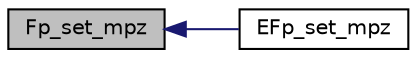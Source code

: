 digraph "Fp_set_mpz"
{
  edge [fontname="Helvetica",fontsize="10",labelfontname="Helvetica",labelfontsize="10"];
  node [fontname="Helvetica",fontsize="10",shape=record];
  rankdir="LR";
  Node249 [label="Fp_set_mpz",height=0.2,width=0.4,color="black", fillcolor="grey75", style="filled", fontcolor="black"];
  Node249 -> Node250 [dir="back",color="midnightblue",fontsize="10",style="solid",fontname="Helvetica"];
  Node250 [label="EFp_set_mpz",height=0.2,width=0.4,color="black", fillcolor="white", style="filled",URL="$bn__efp_8h.html#a9a4499bd470e37678fe8558f0ea81e91"];
}

